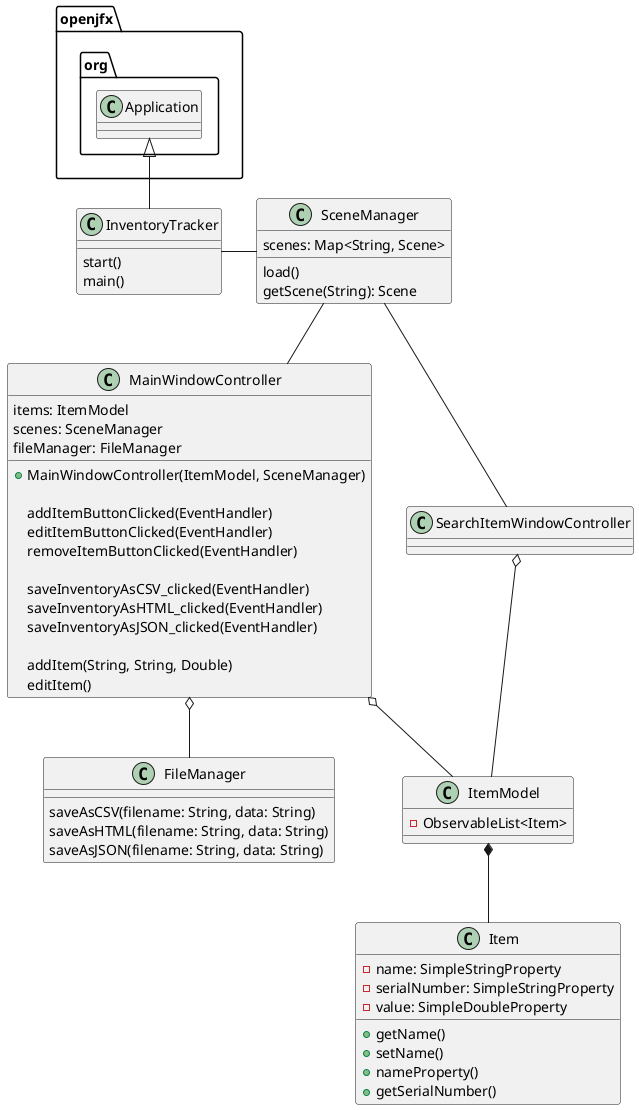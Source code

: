 @startuml
'https://plantuml.com/class-diagram

class InventoryTracker {
    start()
    main()
}

class SceneManager {
    scenes: Map<String, Scene>

    load()
    getScene(String): Scene
}

class MainWindowController {
    items: ItemModel
    scenes: SceneManager
    fileManager: FileManager

    + MainWindowController(ItemModel, SceneManager)

    addItemButtonClicked(EventHandler)
    editItemButtonClicked(EventHandler)
    removeItemButtonClicked(EventHandler)

    saveInventoryAsCSV_clicked(EventHandler)
    saveInventoryAsHTML_clicked(EventHandler)
    saveInventoryAsJSON_clicked(EventHandler)

    addItem(String, String, Double)
    editItem()


}

class FileManager {
    saveAsCSV(filename: String, data: String)
    saveAsHTML(filename: String, data: String)
    saveAsJSON(filename: String, data: String)
}




class SearchItemWindowController {
}

class ItemModel {
    - ObservableList<Item>
}

class Item {
    - name: SimpleStringProperty
    - serialNumber: SimpleStringProperty
    - value: SimpleDoubleProperty

    + getName()
    + setName()
    + nameProperty()
    + getSerialNumber()

}

openjfx.org.Application <|-- InventoryTracker
InventoryTracker - SceneManager
SceneManager -- MainWindowController
SceneManager -- SearchItemWindowController
MainWindowController o-- ItemModel
MainWindowController o-- FileManager

SearchItemWindowController o-- ItemModel
ItemModel *-- Item




@enduml